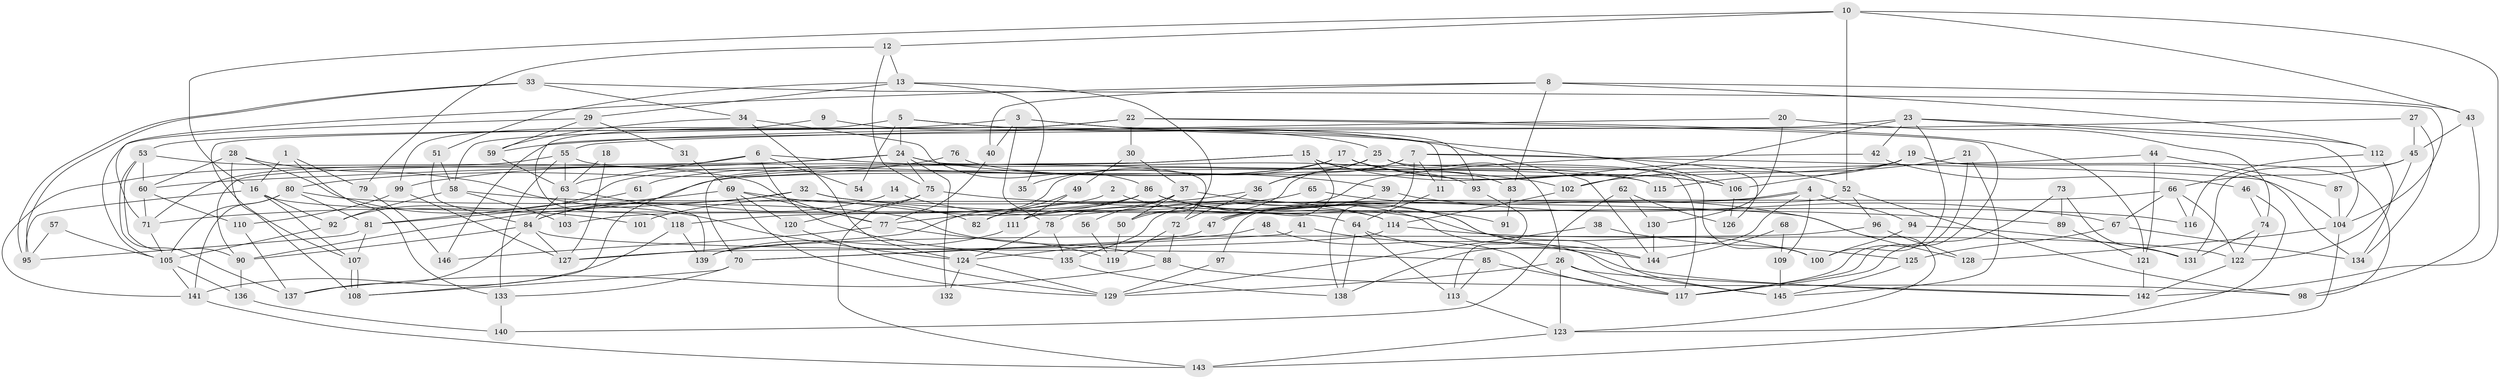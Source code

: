 // Generated by graph-tools (version 1.1) at 2025/11/02/27/25 16:11:18]
// undirected, 146 vertices, 292 edges
graph export_dot {
graph [start="1"]
  node [color=gray90,style=filled];
  1;
  2;
  3;
  4;
  5;
  6;
  7;
  8;
  9;
  10;
  11;
  12;
  13;
  14;
  15;
  16;
  17;
  18;
  19;
  20;
  21;
  22;
  23;
  24;
  25;
  26;
  27;
  28;
  29;
  30;
  31;
  32;
  33;
  34;
  35;
  36;
  37;
  38;
  39;
  40;
  41;
  42;
  43;
  44;
  45;
  46;
  47;
  48;
  49;
  50;
  51;
  52;
  53;
  54;
  55;
  56;
  57;
  58;
  59;
  60;
  61;
  62;
  63;
  64;
  65;
  66;
  67;
  68;
  69;
  70;
  71;
  72;
  73;
  74;
  75;
  76;
  77;
  78;
  79;
  80;
  81;
  82;
  83;
  84;
  85;
  86;
  87;
  88;
  89;
  90;
  91;
  92;
  93;
  94;
  95;
  96;
  97;
  98;
  99;
  100;
  101;
  102;
  103;
  104;
  105;
  106;
  107;
  108;
  109;
  110;
  111;
  112;
  113;
  114;
  115;
  116;
  117;
  118;
  119;
  120;
  121;
  122;
  123;
  124;
  125;
  126;
  127;
  128;
  129;
  130;
  131;
  132;
  133;
  134;
  135;
  136;
  137;
  138;
  139;
  140;
  141;
  142;
  143;
  144;
  145;
  146;
  1 -- 133;
  1 -- 16;
  1 -- 79;
  2 -- 103;
  2 -- 100;
  3 -- 53;
  3 -- 40;
  3 -- 78;
  3 -- 93;
  3 -- 106;
  4 -- 138;
  4 -- 47;
  4 -- 47;
  4 -- 94;
  4 -- 109;
  5 -- 144;
  5 -- 24;
  5 -- 11;
  5 -- 54;
  5 -- 99;
  6 -- 141;
  6 -- 63;
  6 -- 54;
  6 -- 102;
  6 -- 135;
  7 -- 126;
  7 -- 11;
  7 -- 36;
  7 -- 50;
  7 -- 104;
  7 -- 138;
  8 -- 71;
  8 -- 43;
  8 -- 40;
  8 -- 83;
  8 -- 112;
  9 -- 118;
  9 -- 25;
  10 -- 16;
  10 -- 12;
  10 -- 43;
  10 -- 52;
  10 -- 142;
  11 -- 64;
  12 -- 13;
  12 -- 75;
  12 -- 79;
  13 -- 51;
  13 -- 50;
  13 -- 29;
  13 -- 35;
  14 -- 84;
  14 -- 114;
  15 -- 93;
  15 -- 47;
  15 -- 61;
  15 -- 70;
  15 -- 106;
  15 -- 117;
  16 -- 95;
  16 -- 107;
  16 -- 64;
  16 -- 92;
  17 -- 52;
  17 -- 106;
  17 -- 35;
  17 -- 83;
  17 -- 92;
  17 -- 108;
  18 -- 63;
  18 -- 127;
  19 -- 106;
  19 -- 90;
  19 -- 98;
  19 -- 115;
  19 -- 134;
  20 -- 74;
  20 -- 55;
  20 -- 130;
  21 -- 117;
  21 -- 145;
  21 -- 102;
  22 -- 121;
  22 -- 117;
  22 -- 30;
  22 -- 58;
  22 -- 107;
  23 -- 102;
  23 -- 146;
  23 -- 42;
  23 -- 100;
  23 -- 104;
  23 -- 112;
  24 -- 72;
  24 -- 75;
  24 -- 39;
  24 -- 90;
  24 -- 99;
  24 -- 132;
  25 -- 127;
  25 -- 36;
  25 -- 26;
  25 -- 100;
  26 -- 123;
  26 -- 117;
  26 -- 129;
  26 -- 142;
  27 -- 134;
  27 -- 45;
  27 -- 59;
  28 -- 60;
  28 -- 108;
  28 -- 101;
  28 -- 124;
  29 -- 59;
  29 -- 31;
  29 -- 105;
  30 -- 37;
  30 -- 49;
  31 -- 69;
  32 -- 116;
  32 -- 114;
  32 -- 71;
  32 -- 84;
  33 -- 95;
  33 -- 95;
  33 -- 104;
  33 -- 34;
  34 -- 59;
  34 -- 86;
  34 -- 124;
  36 -- 82;
  36 -- 72;
  37 -- 78;
  37 -- 50;
  37 -- 56;
  37 -- 145;
  38 -- 125;
  38 -- 129;
  39 -- 47;
  39 -- 67;
  40 -- 77;
  41 -- 70;
  41 -- 142;
  42 -- 135;
  42 -- 46;
  43 -- 98;
  43 -- 45;
  44 -- 60;
  44 -- 121;
  44 -- 87;
  45 -- 122;
  45 -- 66;
  45 -- 131;
  46 -- 74;
  46 -- 143;
  47 -- 124;
  48 -- 117;
  48 -- 70;
  49 -- 111;
  49 -- 82;
  50 -- 119;
  51 -- 84;
  51 -- 58;
  52 -- 98;
  52 -- 96;
  52 -- 97;
  53 -- 90;
  53 -- 137;
  53 -- 60;
  53 -- 77;
  55 -- 63;
  55 -- 71;
  55 -- 115;
  55 -- 133;
  56 -- 119;
  57 -- 95;
  57 -- 105;
  58 -- 92;
  58 -- 103;
  58 -- 128;
  59 -- 63;
  60 -- 71;
  60 -- 110;
  61 -- 81;
  62 -- 130;
  62 -- 140;
  62 -- 126;
  63 -- 84;
  63 -- 139;
  63 -- 103;
  64 -- 138;
  64 -- 113;
  64 -- 144;
  65 -- 77;
  65 -- 123;
  66 -- 67;
  66 -- 111;
  66 -- 116;
  66 -- 122;
  67 -- 134;
  67 -- 125;
  68 -- 109;
  68 -- 144;
  69 -- 81;
  69 -- 129;
  69 -- 77;
  69 -- 82;
  69 -- 120;
  70 -- 108;
  70 -- 133;
  71 -- 105;
  72 -- 88;
  72 -- 119;
  73 -- 131;
  73 -- 117;
  73 -- 89;
  74 -- 122;
  74 -- 131;
  75 -- 143;
  75 -- 120;
  75 -- 89;
  76 -- 115;
  76 -- 80;
  77 -- 119;
  77 -- 146;
  78 -- 124;
  78 -- 135;
  79 -- 146;
  80 -- 141;
  80 -- 105;
  80 -- 81;
  80 -- 88;
  81 -- 107;
  81 -- 95;
  83 -- 91;
  84 -- 127;
  84 -- 85;
  84 -- 90;
  84 -- 137;
  85 -- 117;
  85 -- 113;
  86 -- 111;
  86 -- 91;
  86 -- 101;
  86 -- 118;
  86 -- 144;
  86 -- 145;
  87 -- 104;
  88 -- 137;
  88 -- 98;
  89 -- 121;
  90 -- 136;
  92 -- 105;
  93 -- 113;
  94 -- 100;
  94 -- 131;
  96 -- 128;
  96 -- 139;
  97 -- 129;
  99 -- 110;
  99 -- 127;
  102 -- 114;
  104 -- 123;
  104 -- 128;
  105 -- 136;
  105 -- 141;
  106 -- 126;
  107 -- 108;
  107 -- 108;
  109 -- 145;
  110 -- 137;
  111 -- 139;
  112 -- 116;
  112 -- 134;
  113 -- 123;
  114 -- 122;
  114 -- 127;
  118 -- 141;
  118 -- 139;
  120 -- 129;
  121 -- 142;
  122 -- 142;
  123 -- 143;
  124 -- 129;
  124 -- 132;
  125 -- 145;
  130 -- 144;
  133 -- 140;
  135 -- 138;
  136 -- 140;
  141 -- 143;
}
